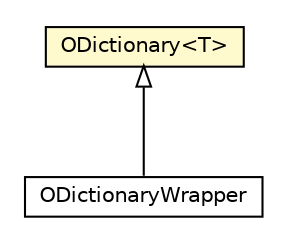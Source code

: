 #!/usr/local/bin/dot
#
# Class diagram 
# Generated by UMLGraph version R5_6-24-gf6e263 (http://www.umlgraph.org/)
#

digraph G {
	edge [fontname="Helvetica",fontsize=10,labelfontname="Helvetica",labelfontsize=10];
	node [fontname="Helvetica",fontsize=10,shape=plaintext];
	nodesep=0.25;
	ranksep=0.5;
	// com.orientechnologies.orient.core.dictionary.ODictionary<T>
	c2895742 [label=<<table title="com.orientechnologies.orient.core.dictionary.ODictionary" border="0" cellborder="1" cellspacing="0" cellpadding="2" port="p" bgcolor="lemonChiffon" href="./ODictionary.html">
		<tr><td><table border="0" cellspacing="0" cellpadding="1">
<tr><td align="center" balign="center"> ODictionary&lt;T&gt; </td></tr>
		</table></td></tr>
		</table>>, URL="./ODictionary.html", fontname="Helvetica", fontcolor="black", fontsize=10.0];
	// com.orientechnologies.orient.object.dictionary.ODictionaryWrapper
	c2897458 [label=<<table title="com.orientechnologies.orient.object.dictionary.ODictionaryWrapper" border="0" cellborder="1" cellspacing="0" cellpadding="2" port="p" href="../../object/dictionary/ODictionaryWrapper.html">
		<tr><td><table border="0" cellspacing="0" cellpadding="1">
<tr><td align="center" balign="center"> ODictionaryWrapper </td></tr>
		</table></td></tr>
		</table>>, URL="../../object/dictionary/ODictionaryWrapper.html", fontname="Helvetica", fontcolor="black", fontsize=10.0];
	//com.orientechnologies.orient.object.dictionary.ODictionaryWrapper extends com.orientechnologies.orient.core.dictionary.ODictionary<java.lang.Object>
	c2895742:p -> c2897458:p [dir=back,arrowtail=empty];
}

